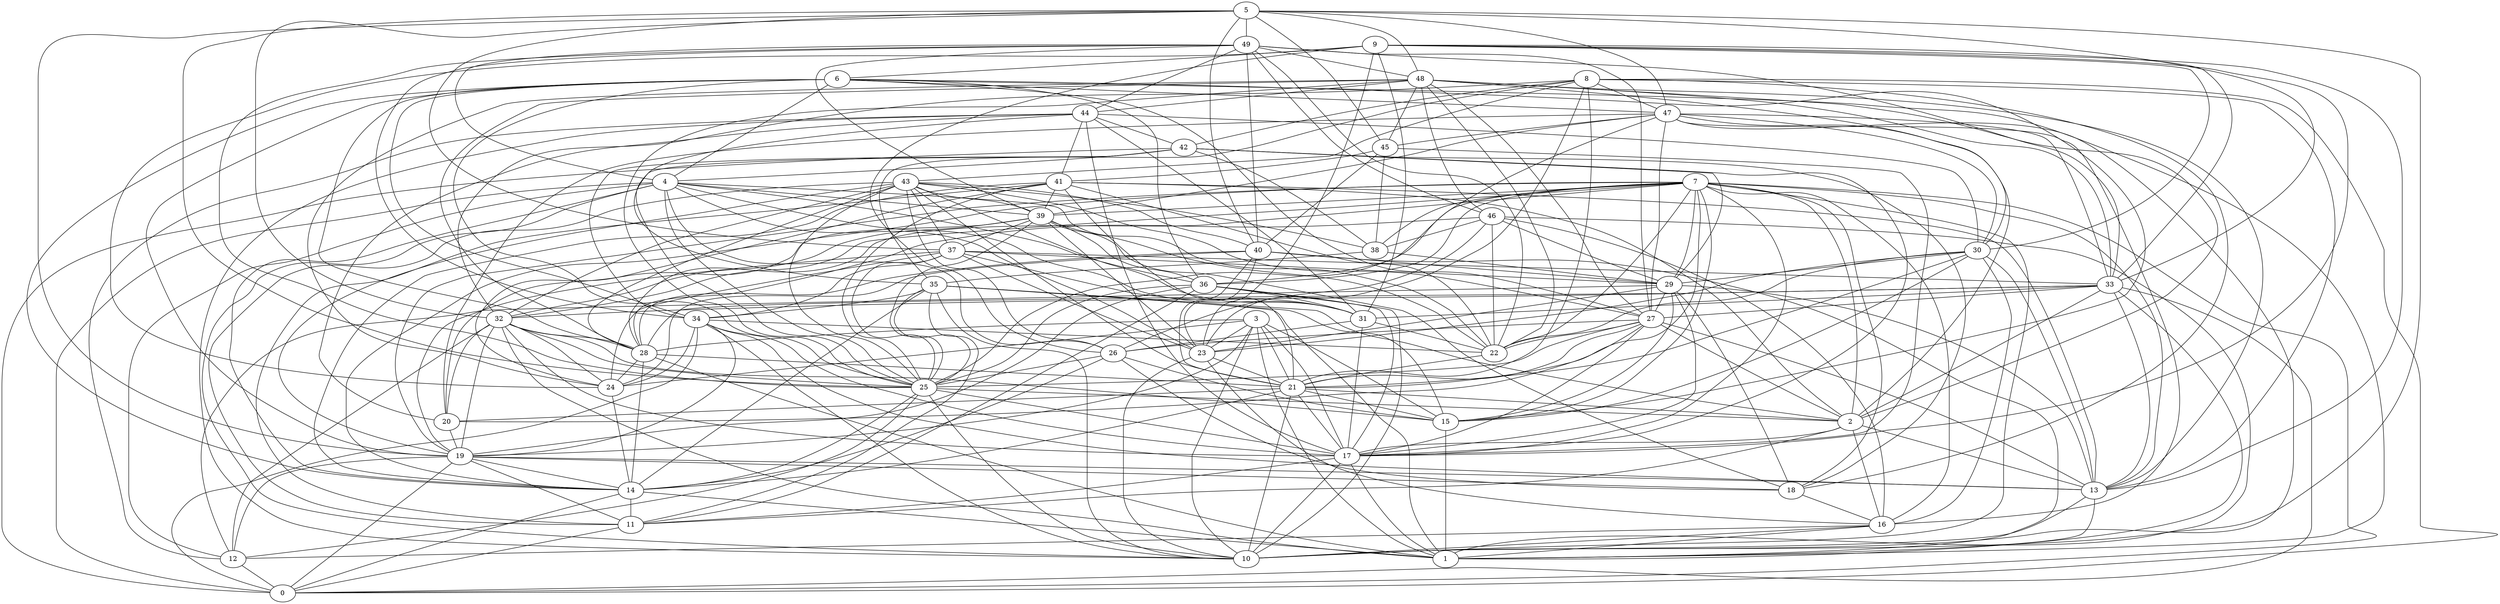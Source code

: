 digraph GG_graph {

subgraph G_graph {
edge [color = black]
"48" -> "30" [dir = none]
"48" -> "13" [dir = none]
"48" -> "45" [dir = none]
"4" -> "14" [dir = none]
"4" -> "22" [dir = none]
"4" -> "23" [dir = none]
"4" -> "25" [dir = none]
"4" -> "26" [dir = none]
"4" -> "10" [dir = none]
"4" -> "0" [dir = none]
"31" -> "26" [dir = none]
"33" -> "0" [dir = none]
"33" -> "28" [dir = none]
"33" -> "31" [dir = none]
"33" -> "27" [dir = none]
"33" -> "2" [dir = none]
"33" -> "32" [dir = none]
"33" -> "1" [dir = none]
"20" -> "19" [dir = none]
"5" -> "37" [dir = none]
"5" -> "48" [dir = none]
"5" -> "25" [dir = none]
"5" -> "40" [dir = none]
"5" -> "19" [dir = none]
"25" -> "14" [dir = none]
"25" -> "2" [dir = none]
"41" -> "25" [dir = none]
"41" -> "13" [dir = none]
"41" -> "24" [dir = none]
"41" -> "21" [dir = none]
"28" -> "14" [dir = none]
"28" -> "21" [dir = none]
"19" -> "14" [dir = none]
"19" -> "12" [dir = none]
"43" -> "40" [dir = none]
"43" -> "38" [dir = none]
"43" -> "11" [dir = none]
"43" -> "26" [dir = none]
"43" -> "19" [dir = none]
"36" -> "19" [dir = none]
"36" -> "31" [dir = none]
"36" -> "17" [dir = none]
"36" -> "25" [dir = none]
"36" -> "10" [dir = none]
"26" -> "15" [dir = none]
"32" -> "12" [dir = none]
"32" -> "28" [dir = none]
"32" -> "1" [dir = none]
"32" -> "20" [dir = none]
"8" -> "32" [dir = none]
"8" -> "42" [dir = none]
"8" -> "18" [dir = none]
"8" -> "35" [dir = none]
"8" -> "13" [dir = none]
"47" -> "20" [dir = none]
"47" -> "27" [dir = none]
"47" -> "30" [dir = none]
"47" -> "16" [dir = none]
"16" -> "10" [dir = none]
"45" -> "38" [dir = none]
"45" -> "41" [dir = none]
"45" -> "17" [dir = none]
"6" -> "27" [dir = none]
"6" -> "28" [dir = none]
"6" -> "1" [dir = none]
"6" -> "25" [dir = none]
"6" -> "4" [dir = none]
"6" -> "19" [dir = none]
"6" -> "34" [dir = none]
"6" -> "14" [dir = none]
"30" -> "21" [dir = none]
"30" -> "22" [dir = none]
"30" -> "29" [dir = none]
"30" -> "16" [dir = none]
"3" -> "17" [dir = none]
"3" -> "10" [dir = none]
"3" -> "21" [dir = none]
"3" -> "23" [dir = none]
"46" -> "26" [dir = none]
"46" -> "28" [dir = none]
"46" -> "16" [dir = none]
"46" -> "38" [dir = none]
"37" -> "23" [dir = none]
"37" -> "25" [dir = none]
"37" -> "34" [dir = none]
"37" -> "24" [dir = none]
"37" -> "31" [dir = none]
"39" -> "20" [dir = none]
"39" -> "18" [dir = none]
"39" -> "22" [dir = none]
"39" -> "32" [dir = none]
"35" -> "11" [dir = none]
"35" -> "15" [dir = none]
"35" -> "10" [dir = none]
"35" -> "2" [dir = none]
"35" -> "34" [dir = none]
"27" -> "25" [dir = none]
"27" -> "26" [dir = none]
"27" -> "22" [dir = none]
"7" -> "2" [dir = none]
"7" -> "14" [dir = none]
"7" -> "28" [dir = none]
"7" -> "17" [dir = none]
"7" -> "38" [dir = none]
"7" -> "29" [dir = none]
"7" -> "22" [dir = none]
"7" -> "21" [dir = none]
"9" -> "6" [dir = none]
"9" -> "24" [dir = none]
"9" -> "26" [dir = none]
"9" -> "33" [dir = none]
"9" -> "30" [dir = none]
"9" -> "13" [dir = none]
"23" -> "16" [dir = none]
"21" -> "2" [dir = none]
"21" -> "15" [dir = none]
"13" -> "1" [dir = none]
"13" -> "10" [dir = none]
"29" -> "13" [dir = none]
"29" -> "12" [dir = none]
"29" -> "15" [dir = none]
"29" -> "18" [dir = none]
"17" -> "11" [dir = none]
"17" -> "1" [dir = none]
"40" -> "29" [dir = none]
"40" -> "23" [dir = none]
"15" -> "1" [dir = none]
"44" -> "17" [dir = none]
"44" -> "20" [dir = none]
"44" -> "41" [dir = none]
"44" -> "35" [dir = none]
"44" -> "30" [dir = none]
"14" -> "0" [dir = none]
"14" -> "11" [dir = none]
"34" -> "0" [dir = none]
"34" -> "17" [dir = none]
"34" -> "19" [dir = none]
"42" -> "4" [dir = none]
"42" -> "34" [dir = none]
"42" -> "25" [dir = none]
"42" -> "38" [dir = none]
"42" -> "18" [dir = none]
"49" -> "4" [dir = none]
"49" -> "39" [dir = none]
"49" -> "40" [dir = none]
"49" -> "34" [dir = none]
"49" -> "44" [dir = none]
"27" -> "17" [dir = none]
"49" -> "25" [dir = none]
"21" -> "17" [dir = none]
"30" -> "13" [dir = none]
"28" -> "24" [dir = none]
"30" -> "15" [dir = none]
"48" -> "46" [dir = none]
"29" -> "17" [dir = none]
"48" -> "44" [dir = none]
"17" -> "10" [dir = none]
"7" -> "19" [dir = none]
"18" -> "16" [dir = none]
"37" -> "33" [dir = none]
"37" -> "19" [dir = none]
"47" -> "2" [dir = none]
"43" -> "21" [dir = none]
"29" -> "27" [dir = none]
"27" -> "20" [dir = none]
"7" -> "13" [dir = none]
"44" -> "42" [dir = none]
"48" -> "27" [dir = none]
"6" -> "15" [dir = none]
"40" -> "28" [dir = none]
"3" -> "24" [dir = none]
"26" -> "18" [dir = none]
"7" -> "36" [dir = none]
"44" -> "31" [dir = none]
"42" -> "17" [dir = none]
"42" -> "0" [dir = none]
"42" -> "29" [dir = none]
"5" -> "45" [dir = none]
"46" -> "22" [dir = none]
"25" -> "10" [dir = none]
"5" -> "49" [dir = none]
"8" -> "23" [dir = none]
"43" -> "25" [dir = none]
"43" -> "32" [dir = none]
"44" -> "10" [dir = none]
"19" -> "13" [dir = none]
"27" -> "2" [dir = none]
"26" -> "25" [dir = none]
"32" -> "17" [dir = none]
"32" -> "24" [dir = none]
"41" -> "39" [dir = none]
"37" -> "29" [dir = none]
"35" -> "1" [dir = none]
"2" -> "16" [dir = none]
"4" -> "31" [dir = none]
"27" -> "21" [dir = none]
"43" -> "27" [dir = none]
"3" -> "1" [dir = none]
"7" -> "18" [dir = none]
"41" -> "2" [dir = none]
"19" -> "11" [dir = none]
"3" -> "15" [dir = none]
"38" -> "29" [dir = none]
"28" -> "1" [dir = none]
"7" -> "25" [dir = none]
"2" -> "13" [dir = none]
"4" -> "39" [dir = none]
"9" -> "17" [dir = none]
"40" -> "24" [dir = none]
"2" -> "17" [dir = none]
"32" -> "19" [dir = none]
"22" -> "21" [dir = none]
"12" -> "0" [dir = none]
"48" -> "22" [dir = none]
"30" -> "23" [dir = none]
"8" -> "47" [dir = none]
"49" -> "48" [dir = none]
"23" -> "21" [dir = none]
"7" -> "16" [dir = none]
"38" -> "35" [dir = none]
"49" -> "27" [dir = none]
"5" -> "33" [dir = none]
"6" -> "36" [dir = none]
"40" -> "21" [dir = none]
"7" -> "15" [dir = none]
"4" -> "36" [dir = none]
"48" -> "24" [dir = none]
"6" -> "47" [dir = none]
"27" -> "13" [dir = none]
"32" -> "15" [dir = none]
"2" -> "11" [dir = none]
"25" -> "12" [dir = none]
"25" -> "17" [dir = none]
"34" -> "22" [dir = none]
"31" -> "22" [dir = none]
"8" -> "43" [dir = none]
"36" -> "11" [dir = none]
"9" -> "31" [dir = none]
"7" -> "10" [dir = none]
"48" -> "28" [dir = none]
"21" -> "10" [dir = none]
"41" -> "11" [dir = none]
"48" -> "2" [dir = none]
"11" -> "0" [dir = none]
"43" -> "39" [dir = none]
"46" -> "29" [dir = none]
"39" -> "23" [dir = none]
"19" -> "0" [dir = none]
"48" -> "33" [dir = none]
"24" -> "14" [dir = none]
"26" -> "14" [dir = none]
"35" -> "25" [dir = none]
"43" -> "28" [dir = none]
"16" -> "12" [dir = none]
"49" -> "22" [dir = none]
"34" -> "24" [dir = none]
"49" -> "46" [dir = none]
"29" -> "23" [dir = none]
"39" -> "25" [dir = none]
"41" -> "14" [dir = none]
"4" -> "12" [dir = none]
"40" -> "1" [dir = none]
"47" -> "45" [dir = none]
"8" -> "0" [dir = none]
"3" -> "19" [dir = none]
"34" -> "13" [dir = none]
"14" -> "1" [dir = none]
"43" -> "31" [dir = none]
"9" -> "23" [dir = none]
"3" -> "28" [dir = none]
"32" -> "25" [dir = none]
"7" -> "39" [dir = none]
"48" -> "25" [dir = none]
"21" -> "20" [dir = none]
"16" -> "1" [dir = none]
"47" -> "36" [dir = none]
"47" -> "10" [dir = none]
"8" -> "21" [dir = none]
"35" -> "14" [dir = none]
"46" -> "1" [dir = none]
"7" -> "32" [dir = none]
"39" -> "37" [dir = none]
"49" -> "33" [dir = none]
"23" -> "10" [dir = none]
"5" -> "47" [dir = none]
"47" -> "33" [dir = none]
"33" -> "13" [dir = none]
"19" -> "18" [dir = none]
"5" -> "10" [dir = none]
"43" -> "37" [dir = none]
"41" -> "22" [dir = none]
"47" -> "39" [dir = none]
"31" -> "17" [dir = none]
"44" -> "12" [dir = none]
"45" -> "40" [dir = none]
"5" -> "32" [dir = none]
"34" -> "10" [dir = none]
"39" -> "36" [dir = none]
"21" -> "14" [dir = none]
"7" -> "0" [dir = none]
}

}
